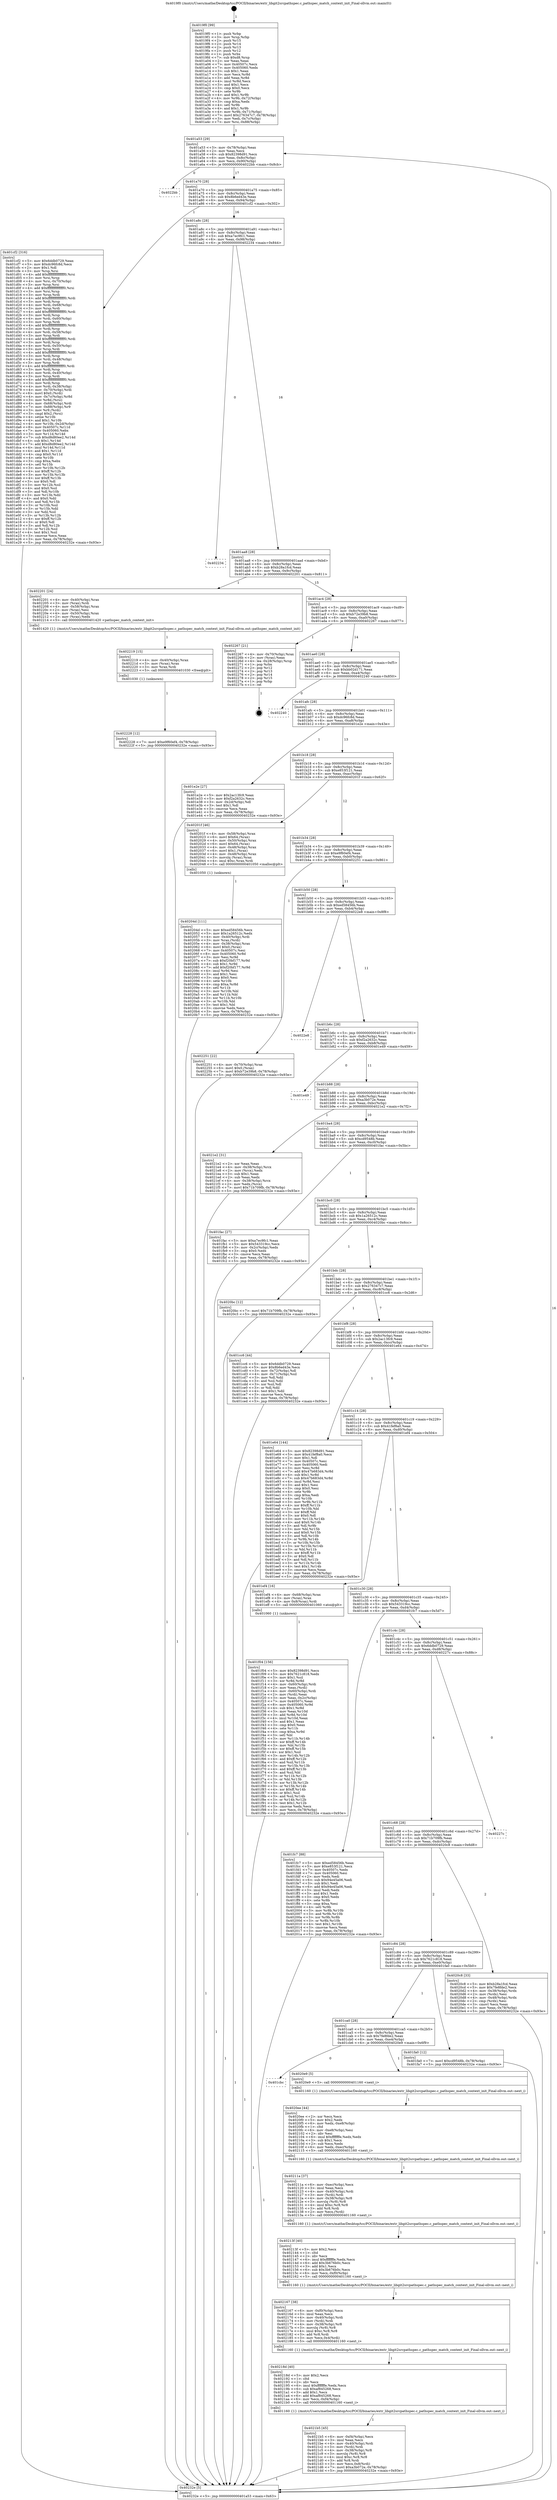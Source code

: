 digraph "0x4019f0" {
  label = "0x4019f0 (/mnt/c/Users/mathe/Desktop/tcc/POCII/binaries/extr_libgit2srcpathspec.c_pathspec_match_context_init_Final-ollvm.out::main(0))"
  labelloc = "t"
  node[shape=record]

  Entry [label="",width=0.3,height=0.3,shape=circle,fillcolor=black,style=filled]
  "0x401a53" [label="{
     0x401a53 [29]\l
     | [instrs]\l
     &nbsp;&nbsp;0x401a53 \<+3\>: mov -0x78(%rbp),%eax\l
     &nbsp;&nbsp;0x401a56 \<+2\>: mov %eax,%ecx\l
     &nbsp;&nbsp;0x401a58 \<+6\>: sub $0x82398d91,%ecx\l
     &nbsp;&nbsp;0x401a5e \<+6\>: mov %eax,-0x8c(%rbp)\l
     &nbsp;&nbsp;0x401a64 \<+6\>: mov %ecx,-0x90(%rbp)\l
     &nbsp;&nbsp;0x401a6a \<+6\>: je 00000000004022bb \<main+0x8cb\>\l
  }"]
  "0x4022bb" [label="{
     0x4022bb\l
  }", style=dashed]
  "0x401a70" [label="{
     0x401a70 [28]\l
     | [instrs]\l
     &nbsp;&nbsp;0x401a70 \<+5\>: jmp 0000000000401a75 \<main+0x85\>\l
     &nbsp;&nbsp;0x401a75 \<+6\>: mov -0x8c(%rbp),%eax\l
     &nbsp;&nbsp;0x401a7b \<+5\>: sub $0x8b6ed43e,%eax\l
     &nbsp;&nbsp;0x401a80 \<+6\>: mov %eax,-0x94(%rbp)\l
     &nbsp;&nbsp;0x401a86 \<+6\>: je 0000000000401cf2 \<main+0x302\>\l
  }"]
  Exit [label="",width=0.3,height=0.3,shape=circle,fillcolor=black,style=filled,peripheries=2]
  "0x401cf2" [label="{
     0x401cf2 [316]\l
     | [instrs]\l
     &nbsp;&nbsp;0x401cf2 \<+5\>: mov $0x6ddb0729,%eax\l
     &nbsp;&nbsp;0x401cf7 \<+5\>: mov $0xdc96fc8d,%ecx\l
     &nbsp;&nbsp;0x401cfc \<+2\>: mov $0x1,%dl\l
     &nbsp;&nbsp;0x401cfe \<+3\>: mov %rsp,%rsi\l
     &nbsp;&nbsp;0x401d01 \<+4\>: add $0xfffffffffffffff0,%rsi\l
     &nbsp;&nbsp;0x401d05 \<+3\>: mov %rsi,%rsp\l
     &nbsp;&nbsp;0x401d08 \<+4\>: mov %rsi,-0x70(%rbp)\l
     &nbsp;&nbsp;0x401d0c \<+3\>: mov %rsp,%rsi\l
     &nbsp;&nbsp;0x401d0f \<+4\>: add $0xfffffffffffffff0,%rsi\l
     &nbsp;&nbsp;0x401d13 \<+3\>: mov %rsi,%rsp\l
     &nbsp;&nbsp;0x401d16 \<+3\>: mov %rsp,%rdi\l
     &nbsp;&nbsp;0x401d19 \<+4\>: add $0xfffffffffffffff0,%rdi\l
     &nbsp;&nbsp;0x401d1d \<+3\>: mov %rdi,%rsp\l
     &nbsp;&nbsp;0x401d20 \<+4\>: mov %rdi,-0x68(%rbp)\l
     &nbsp;&nbsp;0x401d24 \<+3\>: mov %rsp,%rdi\l
     &nbsp;&nbsp;0x401d27 \<+4\>: add $0xfffffffffffffff0,%rdi\l
     &nbsp;&nbsp;0x401d2b \<+3\>: mov %rdi,%rsp\l
     &nbsp;&nbsp;0x401d2e \<+4\>: mov %rdi,-0x60(%rbp)\l
     &nbsp;&nbsp;0x401d32 \<+3\>: mov %rsp,%rdi\l
     &nbsp;&nbsp;0x401d35 \<+4\>: add $0xfffffffffffffff0,%rdi\l
     &nbsp;&nbsp;0x401d39 \<+3\>: mov %rdi,%rsp\l
     &nbsp;&nbsp;0x401d3c \<+4\>: mov %rdi,-0x58(%rbp)\l
     &nbsp;&nbsp;0x401d40 \<+3\>: mov %rsp,%rdi\l
     &nbsp;&nbsp;0x401d43 \<+4\>: add $0xfffffffffffffff0,%rdi\l
     &nbsp;&nbsp;0x401d47 \<+3\>: mov %rdi,%rsp\l
     &nbsp;&nbsp;0x401d4a \<+4\>: mov %rdi,-0x50(%rbp)\l
     &nbsp;&nbsp;0x401d4e \<+3\>: mov %rsp,%rdi\l
     &nbsp;&nbsp;0x401d51 \<+4\>: add $0xfffffffffffffff0,%rdi\l
     &nbsp;&nbsp;0x401d55 \<+3\>: mov %rdi,%rsp\l
     &nbsp;&nbsp;0x401d58 \<+4\>: mov %rdi,-0x48(%rbp)\l
     &nbsp;&nbsp;0x401d5c \<+3\>: mov %rsp,%rdi\l
     &nbsp;&nbsp;0x401d5f \<+4\>: add $0xfffffffffffffff0,%rdi\l
     &nbsp;&nbsp;0x401d63 \<+3\>: mov %rdi,%rsp\l
     &nbsp;&nbsp;0x401d66 \<+4\>: mov %rdi,-0x40(%rbp)\l
     &nbsp;&nbsp;0x401d6a \<+3\>: mov %rsp,%rdi\l
     &nbsp;&nbsp;0x401d6d \<+4\>: add $0xfffffffffffffff0,%rdi\l
     &nbsp;&nbsp;0x401d71 \<+3\>: mov %rdi,%rsp\l
     &nbsp;&nbsp;0x401d74 \<+4\>: mov %rdi,-0x38(%rbp)\l
     &nbsp;&nbsp;0x401d78 \<+4\>: mov -0x70(%rbp),%rdi\l
     &nbsp;&nbsp;0x401d7c \<+6\>: movl $0x0,(%rdi)\l
     &nbsp;&nbsp;0x401d82 \<+4\>: mov -0x7c(%rbp),%r8d\l
     &nbsp;&nbsp;0x401d86 \<+3\>: mov %r8d,(%rsi)\l
     &nbsp;&nbsp;0x401d89 \<+4\>: mov -0x68(%rbp),%rdi\l
     &nbsp;&nbsp;0x401d8d \<+7\>: mov -0x88(%rbp),%r9\l
     &nbsp;&nbsp;0x401d94 \<+3\>: mov %r9,(%rdi)\l
     &nbsp;&nbsp;0x401d97 \<+3\>: cmpl $0x2,(%rsi)\l
     &nbsp;&nbsp;0x401d9a \<+4\>: setne %r10b\l
     &nbsp;&nbsp;0x401d9e \<+4\>: and $0x1,%r10b\l
     &nbsp;&nbsp;0x401da2 \<+4\>: mov %r10b,-0x2d(%rbp)\l
     &nbsp;&nbsp;0x401da6 \<+8\>: mov 0x40507c,%r11d\l
     &nbsp;&nbsp;0x401dae \<+7\>: mov 0x405060,%ebx\l
     &nbsp;&nbsp;0x401db5 \<+3\>: mov %r11d,%r14d\l
     &nbsp;&nbsp;0x401db8 \<+7\>: sub $0xd8d80ee2,%r14d\l
     &nbsp;&nbsp;0x401dbf \<+4\>: sub $0x1,%r14d\l
     &nbsp;&nbsp;0x401dc3 \<+7\>: add $0xd8d80ee2,%r14d\l
     &nbsp;&nbsp;0x401dca \<+4\>: imul %r14d,%r11d\l
     &nbsp;&nbsp;0x401dce \<+4\>: and $0x1,%r11d\l
     &nbsp;&nbsp;0x401dd2 \<+4\>: cmp $0x0,%r11d\l
     &nbsp;&nbsp;0x401dd6 \<+4\>: sete %r10b\l
     &nbsp;&nbsp;0x401dda \<+3\>: cmp $0xa,%ebx\l
     &nbsp;&nbsp;0x401ddd \<+4\>: setl %r15b\l
     &nbsp;&nbsp;0x401de1 \<+3\>: mov %r10b,%r12b\l
     &nbsp;&nbsp;0x401de4 \<+4\>: xor $0xff,%r12b\l
     &nbsp;&nbsp;0x401de8 \<+3\>: mov %r15b,%r13b\l
     &nbsp;&nbsp;0x401deb \<+4\>: xor $0xff,%r13b\l
     &nbsp;&nbsp;0x401def \<+3\>: xor $0x0,%dl\l
     &nbsp;&nbsp;0x401df2 \<+3\>: mov %r12b,%sil\l
     &nbsp;&nbsp;0x401df5 \<+4\>: and $0x0,%sil\l
     &nbsp;&nbsp;0x401df9 \<+3\>: and %dl,%r10b\l
     &nbsp;&nbsp;0x401dfc \<+3\>: mov %r13b,%dil\l
     &nbsp;&nbsp;0x401dff \<+4\>: and $0x0,%dil\l
     &nbsp;&nbsp;0x401e03 \<+3\>: and %dl,%r15b\l
     &nbsp;&nbsp;0x401e06 \<+3\>: or %r10b,%sil\l
     &nbsp;&nbsp;0x401e09 \<+3\>: or %r15b,%dil\l
     &nbsp;&nbsp;0x401e0c \<+3\>: xor %dil,%sil\l
     &nbsp;&nbsp;0x401e0f \<+3\>: or %r13b,%r12b\l
     &nbsp;&nbsp;0x401e12 \<+4\>: xor $0xff,%r12b\l
     &nbsp;&nbsp;0x401e16 \<+3\>: or $0x0,%dl\l
     &nbsp;&nbsp;0x401e19 \<+3\>: and %dl,%r12b\l
     &nbsp;&nbsp;0x401e1c \<+3\>: or %r12b,%sil\l
     &nbsp;&nbsp;0x401e1f \<+4\>: test $0x1,%sil\l
     &nbsp;&nbsp;0x401e23 \<+3\>: cmovne %ecx,%eax\l
     &nbsp;&nbsp;0x401e26 \<+3\>: mov %eax,-0x78(%rbp)\l
     &nbsp;&nbsp;0x401e29 \<+5\>: jmp 000000000040232e \<main+0x93e\>\l
  }"]
  "0x401a8c" [label="{
     0x401a8c [28]\l
     | [instrs]\l
     &nbsp;&nbsp;0x401a8c \<+5\>: jmp 0000000000401a91 \<main+0xa1\>\l
     &nbsp;&nbsp;0x401a91 \<+6\>: mov -0x8c(%rbp),%eax\l
     &nbsp;&nbsp;0x401a97 \<+5\>: sub $0xa7ec9fc1,%eax\l
     &nbsp;&nbsp;0x401a9c \<+6\>: mov %eax,-0x98(%rbp)\l
     &nbsp;&nbsp;0x401aa2 \<+6\>: je 0000000000402234 \<main+0x844\>\l
  }"]
  "0x402228" [label="{
     0x402228 [12]\l
     | [instrs]\l
     &nbsp;&nbsp;0x402228 \<+7\>: movl $0xe9f60ef4,-0x78(%rbp)\l
     &nbsp;&nbsp;0x40222f \<+5\>: jmp 000000000040232e \<main+0x93e\>\l
  }"]
  "0x402234" [label="{
     0x402234\l
  }", style=dashed]
  "0x401aa8" [label="{
     0x401aa8 [28]\l
     | [instrs]\l
     &nbsp;&nbsp;0x401aa8 \<+5\>: jmp 0000000000401aad \<main+0xbd\>\l
     &nbsp;&nbsp;0x401aad \<+6\>: mov -0x8c(%rbp),%eax\l
     &nbsp;&nbsp;0x401ab3 \<+5\>: sub $0xb28a1fcd,%eax\l
     &nbsp;&nbsp;0x401ab8 \<+6\>: mov %eax,-0x9c(%rbp)\l
     &nbsp;&nbsp;0x401abe \<+6\>: je 0000000000402201 \<main+0x811\>\l
  }"]
  "0x402219" [label="{
     0x402219 [15]\l
     | [instrs]\l
     &nbsp;&nbsp;0x402219 \<+4\>: mov -0x40(%rbp),%rax\l
     &nbsp;&nbsp;0x40221d \<+3\>: mov (%rax),%rax\l
     &nbsp;&nbsp;0x402220 \<+3\>: mov %rax,%rdi\l
     &nbsp;&nbsp;0x402223 \<+5\>: call 0000000000401030 \<free@plt\>\l
     | [calls]\l
     &nbsp;&nbsp;0x401030 \{1\} (unknown)\l
  }"]
  "0x402201" [label="{
     0x402201 [24]\l
     | [instrs]\l
     &nbsp;&nbsp;0x402201 \<+4\>: mov -0x40(%rbp),%rax\l
     &nbsp;&nbsp;0x402205 \<+3\>: mov (%rax),%rdi\l
     &nbsp;&nbsp;0x402208 \<+4\>: mov -0x58(%rbp),%rax\l
     &nbsp;&nbsp;0x40220c \<+2\>: mov (%rax),%esi\l
     &nbsp;&nbsp;0x40220e \<+4\>: mov -0x50(%rbp),%rax\l
     &nbsp;&nbsp;0x402212 \<+2\>: mov (%rax),%edx\l
     &nbsp;&nbsp;0x402214 \<+5\>: call 0000000000401420 \<pathspec_match_context_init\>\l
     | [calls]\l
     &nbsp;&nbsp;0x401420 \{1\} (/mnt/c/Users/mathe/Desktop/tcc/POCII/binaries/extr_libgit2srcpathspec.c_pathspec_match_context_init_Final-ollvm.out::pathspec_match_context_init)\l
  }"]
  "0x401ac4" [label="{
     0x401ac4 [28]\l
     | [instrs]\l
     &nbsp;&nbsp;0x401ac4 \<+5\>: jmp 0000000000401ac9 \<main+0xd9\>\l
     &nbsp;&nbsp;0x401ac9 \<+6\>: mov -0x8c(%rbp),%eax\l
     &nbsp;&nbsp;0x401acf \<+5\>: sub $0xb72e39b8,%eax\l
     &nbsp;&nbsp;0x401ad4 \<+6\>: mov %eax,-0xa0(%rbp)\l
     &nbsp;&nbsp;0x401ada \<+6\>: je 0000000000402267 \<main+0x877\>\l
  }"]
  "0x4021b5" [label="{
     0x4021b5 [45]\l
     | [instrs]\l
     &nbsp;&nbsp;0x4021b5 \<+6\>: mov -0xf4(%rbp),%ecx\l
     &nbsp;&nbsp;0x4021bb \<+3\>: imul %eax,%ecx\l
     &nbsp;&nbsp;0x4021be \<+4\>: mov -0x40(%rbp),%rdi\l
     &nbsp;&nbsp;0x4021c2 \<+3\>: mov (%rdi),%rdi\l
     &nbsp;&nbsp;0x4021c5 \<+4\>: mov -0x38(%rbp),%r8\l
     &nbsp;&nbsp;0x4021c9 \<+3\>: movslq (%r8),%r8\l
     &nbsp;&nbsp;0x4021cc \<+4\>: imul $0xc,%r8,%r8\l
     &nbsp;&nbsp;0x4021d0 \<+3\>: add %r8,%rdi\l
     &nbsp;&nbsp;0x4021d3 \<+3\>: mov %ecx,0x8(%rdi)\l
     &nbsp;&nbsp;0x4021d6 \<+7\>: movl $0xa3b072e,-0x78(%rbp)\l
     &nbsp;&nbsp;0x4021dd \<+5\>: jmp 000000000040232e \<main+0x93e\>\l
  }"]
  "0x402267" [label="{
     0x402267 [21]\l
     | [instrs]\l
     &nbsp;&nbsp;0x402267 \<+4\>: mov -0x70(%rbp),%rax\l
     &nbsp;&nbsp;0x40226b \<+2\>: mov (%rax),%eax\l
     &nbsp;&nbsp;0x40226d \<+4\>: lea -0x28(%rbp),%rsp\l
     &nbsp;&nbsp;0x402271 \<+1\>: pop %rbx\l
     &nbsp;&nbsp;0x402272 \<+2\>: pop %r12\l
     &nbsp;&nbsp;0x402274 \<+2\>: pop %r13\l
     &nbsp;&nbsp;0x402276 \<+2\>: pop %r14\l
     &nbsp;&nbsp;0x402278 \<+2\>: pop %r15\l
     &nbsp;&nbsp;0x40227a \<+1\>: pop %rbp\l
     &nbsp;&nbsp;0x40227b \<+1\>: ret\l
  }"]
  "0x401ae0" [label="{
     0x401ae0 [28]\l
     | [instrs]\l
     &nbsp;&nbsp;0x401ae0 \<+5\>: jmp 0000000000401ae5 \<main+0xf5\>\l
     &nbsp;&nbsp;0x401ae5 \<+6\>: mov -0x8c(%rbp),%eax\l
     &nbsp;&nbsp;0x401aeb \<+5\>: sub $0xbb02d171,%eax\l
     &nbsp;&nbsp;0x401af0 \<+6\>: mov %eax,-0xa4(%rbp)\l
     &nbsp;&nbsp;0x401af6 \<+6\>: je 0000000000402240 \<main+0x850\>\l
  }"]
  "0x40218d" [label="{
     0x40218d [40]\l
     | [instrs]\l
     &nbsp;&nbsp;0x40218d \<+5\>: mov $0x2,%ecx\l
     &nbsp;&nbsp;0x402192 \<+1\>: cltd\l
     &nbsp;&nbsp;0x402193 \<+2\>: idiv %ecx\l
     &nbsp;&nbsp;0x402195 \<+6\>: imul $0xfffffffe,%edx,%ecx\l
     &nbsp;&nbsp;0x40219b \<+6\>: sub $0xaf845268,%ecx\l
     &nbsp;&nbsp;0x4021a1 \<+3\>: add $0x1,%ecx\l
     &nbsp;&nbsp;0x4021a4 \<+6\>: add $0xaf845268,%ecx\l
     &nbsp;&nbsp;0x4021aa \<+6\>: mov %ecx,-0xf4(%rbp)\l
     &nbsp;&nbsp;0x4021b0 \<+5\>: call 0000000000401160 \<next_i\>\l
     | [calls]\l
     &nbsp;&nbsp;0x401160 \{1\} (/mnt/c/Users/mathe/Desktop/tcc/POCII/binaries/extr_libgit2srcpathspec.c_pathspec_match_context_init_Final-ollvm.out::next_i)\l
  }"]
  "0x402240" [label="{
     0x402240\l
  }", style=dashed]
  "0x401afc" [label="{
     0x401afc [28]\l
     | [instrs]\l
     &nbsp;&nbsp;0x401afc \<+5\>: jmp 0000000000401b01 \<main+0x111\>\l
     &nbsp;&nbsp;0x401b01 \<+6\>: mov -0x8c(%rbp),%eax\l
     &nbsp;&nbsp;0x401b07 \<+5\>: sub $0xdc96fc8d,%eax\l
     &nbsp;&nbsp;0x401b0c \<+6\>: mov %eax,-0xa8(%rbp)\l
     &nbsp;&nbsp;0x401b12 \<+6\>: je 0000000000401e2e \<main+0x43e\>\l
  }"]
  "0x402167" [label="{
     0x402167 [38]\l
     | [instrs]\l
     &nbsp;&nbsp;0x402167 \<+6\>: mov -0xf0(%rbp),%ecx\l
     &nbsp;&nbsp;0x40216d \<+3\>: imul %eax,%ecx\l
     &nbsp;&nbsp;0x402170 \<+4\>: mov -0x40(%rbp),%rdi\l
     &nbsp;&nbsp;0x402174 \<+3\>: mov (%rdi),%rdi\l
     &nbsp;&nbsp;0x402177 \<+4\>: mov -0x38(%rbp),%r8\l
     &nbsp;&nbsp;0x40217b \<+3\>: movslq (%r8),%r8\l
     &nbsp;&nbsp;0x40217e \<+4\>: imul $0xc,%r8,%r8\l
     &nbsp;&nbsp;0x402182 \<+3\>: add %r8,%rdi\l
     &nbsp;&nbsp;0x402185 \<+3\>: mov %ecx,0x4(%rdi)\l
     &nbsp;&nbsp;0x402188 \<+5\>: call 0000000000401160 \<next_i\>\l
     | [calls]\l
     &nbsp;&nbsp;0x401160 \{1\} (/mnt/c/Users/mathe/Desktop/tcc/POCII/binaries/extr_libgit2srcpathspec.c_pathspec_match_context_init_Final-ollvm.out::next_i)\l
  }"]
  "0x401e2e" [label="{
     0x401e2e [27]\l
     | [instrs]\l
     &nbsp;&nbsp;0x401e2e \<+5\>: mov $0x2ac13fc9,%eax\l
     &nbsp;&nbsp;0x401e33 \<+5\>: mov $0xf2a2632c,%ecx\l
     &nbsp;&nbsp;0x401e38 \<+3\>: mov -0x2d(%rbp),%dl\l
     &nbsp;&nbsp;0x401e3b \<+3\>: test $0x1,%dl\l
     &nbsp;&nbsp;0x401e3e \<+3\>: cmovne %ecx,%eax\l
     &nbsp;&nbsp;0x401e41 \<+3\>: mov %eax,-0x78(%rbp)\l
     &nbsp;&nbsp;0x401e44 \<+5\>: jmp 000000000040232e \<main+0x93e\>\l
  }"]
  "0x401b18" [label="{
     0x401b18 [28]\l
     | [instrs]\l
     &nbsp;&nbsp;0x401b18 \<+5\>: jmp 0000000000401b1d \<main+0x12d\>\l
     &nbsp;&nbsp;0x401b1d \<+6\>: mov -0x8c(%rbp),%eax\l
     &nbsp;&nbsp;0x401b23 \<+5\>: sub $0xe853f121,%eax\l
     &nbsp;&nbsp;0x401b28 \<+6\>: mov %eax,-0xac(%rbp)\l
     &nbsp;&nbsp;0x401b2e \<+6\>: je 000000000040201f \<main+0x62f\>\l
  }"]
  "0x40213f" [label="{
     0x40213f [40]\l
     | [instrs]\l
     &nbsp;&nbsp;0x40213f \<+5\>: mov $0x2,%ecx\l
     &nbsp;&nbsp;0x402144 \<+1\>: cltd\l
     &nbsp;&nbsp;0x402145 \<+2\>: idiv %ecx\l
     &nbsp;&nbsp;0x402147 \<+6\>: imul $0xfffffffe,%edx,%ecx\l
     &nbsp;&nbsp;0x40214d \<+6\>: add $0x3b676b0c,%ecx\l
     &nbsp;&nbsp;0x402153 \<+3\>: add $0x1,%ecx\l
     &nbsp;&nbsp;0x402156 \<+6\>: sub $0x3b676b0c,%ecx\l
     &nbsp;&nbsp;0x40215c \<+6\>: mov %ecx,-0xf0(%rbp)\l
     &nbsp;&nbsp;0x402162 \<+5\>: call 0000000000401160 \<next_i\>\l
     | [calls]\l
     &nbsp;&nbsp;0x401160 \{1\} (/mnt/c/Users/mathe/Desktop/tcc/POCII/binaries/extr_libgit2srcpathspec.c_pathspec_match_context_init_Final-ollvm.out::next_i)\l
  }"]
  "0x40201f" [label="{
     0x40201f [46]\l
     | [instrs]\l
     &nbsp;&nbsp;0x40201f \<+4\>: mov -0x58(%rbp),%rax\l
     &nbsp;&nbsp;0x402023 \<+6\>: movl $0x64,(%rax)\l
     &nbsp;&nbsp;0x402029 \<+4\>: mov -0x50(%rbp),%rax\l
     &nbsp;&nbsp;0x40202d \<+6\>: movl $0x64,(%rax)\l
     &nbsp;&nbsp;0x402033 \<+4\>: mov -0x48(%rbp),%rax\l
     &nbsp;&nbsp;0x402037 \<+6\>: movl $0x1,(%rax)\l
     &nbsp;&nbsp;0x40203d \<+4\>: mov -0x48(%rbp),%rax\l
     &nbsp;&nbsp;0x402041 \<+3\>: movslq (%rax),%rax\l
     &nbsp;&nbsp;0x402044 \<+4\>: imul $0xc,%rax,%rdi\l
     &nbsp;&nbsp;0x402048 \<+5\>: call 0000000000401050 \<malloc@plt\>\l
     | [calls]\l
     &nbsp;&nbsp;0x401050 \{1\} (unknown)\l
  }"]
  "0x401b34" [label="{
     0x401b34 [28]\l
     | [instrs]\l
     &nbsp;&nbsp;0x401b34 \<+5\>: jmp 0000000000401b39 \<main+0x149\>\l
     &nbsp;&nbsp;0x401b39 \<+6\>: mov -0x8c(%rbp),%eax\l
     &nbsp;&nbsp;0x401b3f \<+5\>: sub $0xe9f60ef4,%eax\l
     &nbsp;&nbsp;0x401b44 \<+6\>: mov %eax,-0xb0(%rbp)\l
     &nbsp;&nbsp;0x401b4a \<+6\>: je 0000000000402251 \<main+0x861\>\l
  }"]
  "0x40211a" [label="{
     0x40211a [37]\l
     | [instrs]\l
     &nbsp;&nbsp;0x40211a \<+6\>: mov -0xec(%rbp),%ecx\l
     &nbsp;&nbsp;0x402120 \<+3\>: imul %eax,%ecx\l
     &nbsp;&nbsp;0x402123 \<+4\>: mov -0x40(%rbp),%rdi\l
     &nbsp;&nbsp;0x402127 \<+3\>: mov (%rdi),%rdi\l
     &nbsp;&nbsp;0x40212a \<+4\>: mov -0x38(%rbp),%r8\l
     &nbsp;&nbsp;0x40212e \<+3\>: movslq (%r8),%r8\l
     &nbsp;&nbsp;0x402131 \<+4\>: imul $0xc,%r8,%r8\l
     &nbsp;&nbsp;0x402135 \<+3\>: add %r8,%rdi\l
     &nbsp;&nbsp;0x402138 \<+2\>: mov %ecx,(%rdi)\l
     &nbsp;&nbsp;0x40213a \<+5\>: call 0000000000401160 \<next_i\>\l
     | [calls]\l
     &nbsp;&nbsp;0x401160 \{1\} (/mnt/c/Users/mathe/Desktop/tcc/POCII/binaries/extr_libgit2srcpathspec.c_pathspec_match_context_init_Final-ollvm.out::next_i)\l
  }"]
  "0x402251" [label="{
     0x402251 [22]\l
     | [instrs]\l
     &nbsp;&nbsp;0x402251 \<+4\>: mov -0x70(%rbp),%rax\l
     &nbsp;&nbsp;0x402255 \<+6\>: movl $0x0,(%rax)\l
     &nbsp;&nbsp;0x40225b \<+7\>: movl $0xb72e39b8,-0x78(%rbp)\l
     &nbsp;&nbsp;0x402262 \<+5\>: jmp 000000000040232e \<main+0x93e\>\l
  }"]
  "0x401b50" [label="{
     0x401b50 [28]\l
     | [instrs]\l
     &nbsp;&nbsp;0x401b50 \<+5\>: jmp 0000000000401b55 \<main+0x165\>\l
     &nbsp;&nbsp;0x401b55 \<+6\>: mov -0x8c(%rbp),%eax\l
     &nbsp;&nbsp;0x401b5b \<+5\>: sub $0xed58456b,%eax\l
     &nbsp;&nbsp;0x401b60 \<+6\>: mov %eax,-0xb4(%rbp)\l
     &nbsp;&nbsp;0x401b66 \<+6\>: je 00000000004022e8 \<main+0x8f8\>\l
  }"]
  "0x4020ee" [label="{
     0x4020ee [44]\l
     | [instrs]\l
     &nbsp;&nbsp;0x4020ee \<+2\>: xor %ecx,%ecx\l
     &nbsp;&nbsp;0x4020f0 \<+5\>: mov $0x2,%edx\l
     &nbsp;&nbsp;0x4020f5 \<+6\>: mov %edx,-0xe8(%rbp)\l
     &nbsp;&nbsp;0x4020fb \<+1\>: cltd\l
     &nbsp;&nbsp;0x4020fc \<+6\>: mov -0xe8(%rbp),%esi\l
     &nbsp;&nbsp;0x402102 \<+2\>: idiv %esi\l
     &nbsp;&nbsp;0x402104 \<+6\>: imul $0xfffffffe,%edx,%edx\l
     &nbsp;&nbsp;0x40210a \<+3\>: sub $0x1,%ecx\l
     &nbsp;&nbsp;0x40210d \<+2\>: sub %ecx,%edx\l
     &nbsp;&nbsp;0x40210f \<+6\>: mov %edx,-0xec(%rbp)\l
     &nbsp;&nbsp;0x402115 \<+5\>: call 0000000000401160 \<next_i\>\l
     | [calls]\l
     &nbsp;&nbsp;0x401160 \{1\} (/mnt/c/Users/mathe/Desktop/tcc/POCII/binaries/extr_libgit2srcpathspec.c_pathspec_match_context_init_Final-ollvm.out::next_i)\l
  }"]
  "0x4022e8" [label="{
     0x4022e8\l
  }", style=dashed]
  "0x401b6c" [label="{
     0x401b6c [28]\l
     | [instrs]\l
     &nbsp;&nbsp;0x401b6c \<+5\>: jmp 0000000000401b71 \<main+0x181\>\l
     &nbsp;&nbsp;0x401b71 \<+6\>: mov -0x8c(%rbp),%eax\l
     &nbsp;&nbsp;0x401b77 \<+5\>: sub $0xf2a2632c,%eax\l
     &nbsp;&nbsp;0x401b7c \<+6\>: mov %eax,-0xb8(%rbp)\l
     &nbsp;&nbsp;0x401b82 \<+6\>: je 0000000000401e49 \<main+0x459\>\l
  }"]
  "0x401cbc" [label="{
     0x401cbc\l
  }", style=dashed]
  "0x401e49" [label="{
     0x401e49\l
  }", style=dashed]
  "0x401b88" [label="{
     0x401b88 [28]\l
     | [instrs]\l
     &nbsp;&nbsp;0x401b88 \<+5\>: jmp 0000000000401b8d \<main+0x19d\>\l
     &nbsp;&nbsp;0x401b8d \<+6\>: mov -0x8c(%rbp),%eax\l
     &nbsp;&nbsp;0x401b93 \<+5\>: sub $0xa3b072e,%eax\l
     &nbsp;&nbsp;0x401b98 \<+6\>: mov %eax,-0xbc(%rbp)\l
     &nbsp;&nbsp;0x401b9e \<+6\>: je 00000000004021e2 \<main+0x7f2\>\l
  }"]
  "0x4020e9" [label="{
     0x4020e9 [5]\l
     | [instrs]\l
     &nbsp;&nbsp;0x4020e9 \<+5\>: call 0000000000401160 \<next_i\>\l
     | [calls]\l
     &nbsp;&nbsp;0x401160 \{1\} (/mnt/c/Users/mathe/Desktop/tcc/POCII/binaries/extr_libgit2srcpathspec.c_pathspec_match_context_init_Final-ollvm.out::next_i)\l
  }"]
  "0x4021e2" [label="{
     0x4021e2 [31]\l
     | [instrs]\l
     &nbsp;&nbsp;0x4021e2 \<+2\>: xor %eax,%eax\l
     &nbsp;&nbsp;0x4021e4 \<+4\>: mov -0x38(%rbp),%rcx\l
     &nbsp;&nbsp;0x4021e8 \<+2\>: mov (%rcx),%edx\l
     &nbsp;&nbsp;0x4021ea \<+3\>: sub $0x1,%eax\l
     &nbsp;&nbsp;0x4021ed \<+2\>: sub %eax,%edx\l
     &nbsp;&nbsp;0x4021ef \<+4\>: mov -0x38(%rbp),%rcx\l
     &nbsp;&nbsp;0x4021f3 \<+2\>: mov %edx,(%rcx)\l
     &nbsp;&nbsp;0x4021f5 \<+7\>: movl $0x71b709fb,-0x78(%rbp)\l
     &nbsp;&nbsp;0x4021fc \<+5\>: jmp 000000000040232e \<main+0x93e\>\l
  }"]
  "0x401ba4" [label="{
     0x401ba4 [28]\l
     | [instrs]\l
     &nbsp;&nbsp;0x401ba4 \<+5\>: jmp 0000000000401ba9 \<main+0x1b9\>\l
     &nbsp;&nbsp;0x401ba9 \<+6\>: mov -0x8c(%rbp),%eax\l
     &nbsp;&nbsp;0x401baf \<+5\>: sub $0xcd9548b,%eax\l
     &nbsp;&nbsp;0x401bb4 \<+6\>: mov %eax,-0xc0(%rbp)\l
     &nbsp;&nbsp;0x401bba \<+6\>: je 0000000000401fac \<main+0x5bc\>\l
  }"]
  "0x40204d" [label="{
     0x40204d [111]\l
     | [instrs]\l
     &nbsp;&nbsp;0x40204d \<+5\>: mov $0xed58456b,%ecx\l
     &nbsp;&nbsp;0x402052 \<+5\>: mov $0x1a26512c,%edx\l
     &nbsp;&nbsp;0x402057 \<+4\>: mov -0x40(%rbp),%rdi\l
     &nbsp;&nbsp;0x40205b \<+3\>: mov %rax,(%rdi)\l
     &nbsp;&nbsp;0x40205e \<+4\>: mov -0x38(%rbp),%rax\l
     &nbsp;&nbsp;0x402062 \<+6\>: movl $0x0,(%rax)\l
     &nbsp;&nbsp;0x402068 \<+7\>: mov 0x40507c,%esi\l
     &nbsp;&nbsp;0x40206f \<+8\>: mov 0x405060,%r8d\l
     &nbsp;&nbsp;0x402077 \<+3\>: mov %esi,%r9d\l
     &nbsp;&nbsp;0x40207a \<+7\>: sub $0xf20bf177,%r9d\l
     &nbsp;&nbsp;0x402081 \<+4\>: sub $0x1,%r9d\l
     &nbsp;&nbsp;0x402085 \<+7\>: add $0xf20bf177,%r9d\l
     &nbsp;&nbsp;0x40208c \<+4\>: imul %r9d,%esi\l
     &nbsp;&nbsp;0x402090 \<+3\>: and $0x1,%esi\l
     &nbsp;&nbsp;0x402093 \<+3\>: cmp $0x0,%esi\l
     &nbsp;&nbsp;0x402096 \<+4\>: sete %r10b\l
     &nbsp;&nbsp;0x40209a \<+4\>: cmp $0xa,%r8d\l
     &nbsp;&nbsp;0x40209e \<+4\>: setl %r11b\l
     &nbsp;&nbsp;0x4020a2 \<+3\>: mov %r10b,%bl\l
     &nbsp;&nbsp;0x4020a5 \<+3\>: and %r11b,%bl\l
     &nbsp;&nbsp;0x4020a8 \<+3\>: xor %r11b,%r10b\l
     &nbsp;&nbsp;0x4020ab \<+3\>: or %r10b,%bl\l
     &nbsp;&nbsp;0x4020ae \<+3\>: test $0x1,%bl\l
     &nbsp;&nbsp;0x4020b1 \<+3\>: cmovne %edx,%ecx\l
     &nbsp;&nbsp;0x4020b4 \<+3\>: mov %ecx,-0x78(%rbp)\l
     &nbsp;&nbsp;0x4020b7 \<+5\>: jmp 000000000040232e \<main+0x93e\>\l
  }"]
  "0x401fac" [label="{
     0x401fac [27]\l
     | [instrs]\l
     &nbsp;&nbsp;0x401fac \<+5\>: mov $0xa7ec9fc1,%eax\l
     &nbsp;&nbsp;0x401fb1 \<+5\>: mov $0x543319cc,%ecx\l
     &nbsp;&nbsp;0x401fb6 \<+3\>: mov -0x2c(%rbp),%edx\l
     &nbsp;&nbsp;0x401fb9 \<+3\>: cmp $0x0,%edx\l
     &nbsp;&nbsp;0x401fbc \<+3\>: cmove %ecx,%eax\l
     &nbsp;&nbsp;0x401fbf \<+3\>: mov %eax,-0x78(%rbp)\l
     &nbsp;&nbsp;0x401fc2 \<+5\>: jmp 000000000040232e \<main+0x93e\>\l
  }"]
  "0x401bc0" [label="{
     0x401bc0 [28]\l
     | [instrs]\l
     &nbsp;&nbsp;0x401bc0 \<+5\>: jmp 0000000000401bc5 \<main+0x1d5\>\l
     &nbsp;&nbsp;0x401bc5 \<+6\>: mov -0x8c(%rbp),%eax\l
     &nbsp;&nbsp;0x401bcb \<+5\>: sub $0x1a26512c,%eax\l
     &nbsp;&nbsp;0x401bd0 \<+6\>: mov %eax,-0xc4(%rbp)\l
     &nbsp;&nbsp;0x401bd6 \<+6\>: je 00000000004020bc \<main+0x6cc\>\l
  }"]
  "0x401ca0" [label="{
     0x401ca0 [28]\l
     | [instrs]\l
     &nbsp;&nbsp;0x401ca0 \<+5\>: jmp 0000000000401ca5 \<main+0x2b5\>\l
     &nbsp;&nbsp;0x401ca5 \<+6\>: mov -0x8c(%rbp),%eax\l
     &nbsp;&nbsp;0x401cab \<+5\>: sub $0x7fe8fde2,%eax\l
     &nbsp;&nbsp;0x401cb0 \<+6\>: mov %eax,-0xe4(%rbp)\l
     &nbsp;&nbsp;0x401cb6 \<+6\>: je 00000000004020e9 \<main+0x6f9\>\l
  }"]
  "0x4020bc" [label="{
     0x4020bc [12]\l
     | [instrs]\l
     &nbsp;&nbsp;0x4020bc \<+7\>: movl $0x71b709fb,-0x78(%rbp)\l
     &nbsp;&nbsp;0x4020c3 \<+5\>: jmp 000000000040232e \<main+0x93e\>\l
  }"]
  "0x401bdc" [label="{
     0x401bdc [28]\l
     | [instrs]\l
     &nbsp;&nbsp;0x401bdc \<+5\>: jmp 0000000000401be1 \<main+0x1f1\>\l
     &nbsp;&nbsp;0x401be1 \<+6\>: mov -0x8c(%rbp),%eax\l
     &nbsp;&nbsp;0x401be7 \<+5\>: sub $0x276347c7,%eax\l
     &nbsp;&nbsp;0x401bec \<+6\>: mov %eax,-0xc8(%rbp)\l
     &nbsp;&nbsp;0x401bf2 \<+6\>: je 0000000000401cc6 \<main+0x2d6\>\l
  }"]
  "0x401fa0" [label="{
     0x401fa0 [12]\l
     | [instrs]\l
     &nbsp;&nbsp;0x401fa0 \<+7\>: movl $0xcd9548b,-0x78(%rbp)\l
     &nbsp;&nbsp;0x401fa7 \<+5\>: jmp 000000000040232e \<main+0x93e\>\l
  }"]
  "0x401cc6" [label="{
     0x401cc6 [44]\l
     | [instrs]\l
     &nbsp;&nbsp;0x401cc6 \<+5\>: mov $0x6ddb0729,%eax\l
     &nbsp;&nbsp;0x401ccb \<+5\>: mov $0x8b6ed43e,%ecx\l
     &nbsp;&nbsp;0x401cd0 \<+3\>: mov -0x72(%rbp),%dl\l
     &nbsp;&nbsp;0x401cd3 \<+4\>: mov -0x71(%rbp),%sil\l
     &nbsp;&nbsp;0x401cd7 \<+3\>: mov %dl,%dil\l
     &nbsp;&nbsp;0x401cda \<+3\>: and %sil,%dil\l
     &nbsp;&nbsp;0x401cdd \<+3\>: xor %sil,%dl\l
     &nbsp;&nbsp;0x401ce0 \<+3\>: or %dl,%dil\l
     &nbsp;&nbsp;0x401ce3 \<+4\>: test $0x1,%dil\l
     &nbsp;&nbsp;0x401ce7 \<+3\>: cmovne %ecx,%eax\l
     &nbsp;&nbsp;0x401cea \<+3\>: mov %eax,-0x78(%rbp)\l
     &nbsp;&nbsp;0x401ced \<+5\>: jmp 000000000040232e \<main+0x93e\>\l
  }"]
  "0x401bf8" [label="{
     0x401bf8 [28]\l
     | [instrs]\l
     &nbsp;&nbsp;0x401bf8 \<+5\>: jmp 0000000000401bfd \<main+0x20d\>\l
     &nbsp;&nbsp;0x401bfd \<+6\>: mov -0x8c(%rbp),%eax\l
     &nbsp;&nbsp;0x401c03 \<+5\>: sub $0x2ac13fc9,%eax\l
     &nbsp;&nbsp;0x401c08 \<+6\>: mov %eax,-0xcc(%rbp)\l
     &nbsp;&nbsp;0x401c0e \<+6\>: je 0000000000401e64 \<main+0x474\>\l
  }"]
  "0x40232e" [label="{
     0x40232e [5]\l
     | [instrs]\l
     &nbsp;&nbsp;0x40232e \<+5\>: jmp 0000000000401a53 \<main+0x63\>\l
  }"]
  "0x4019f0" [label="{
     0x4019f0 [99]\l
     | [instrs]\l
     &nbsp;&nbsp;0x4019f0 \<+1\>: push %rbp\l
     &nbsp;&nbsp;0x4019f1 \<+3\>: mov %rsp,%rbp\l
     &nbsp;&nbsp;0x4019f4 \<+2\>: push %r15\l
     &nbsp;&nbsp;0x4019f6 \<+2\>: push %r14\l
     &nbsp;&nbsp;0x4019f8 \<+2\>: push %r13\l
     &nbsp;&nbsp;0x4019fa \<+2\>: push %r12\l
     &nbsp;&nbsp;0x4019fc \<+1\>: push %rbx\l
     &nbsp;&nbsp;0x4019fd \<+7\>: sub $0xd8,%rsp\l
     &nbsp;&nbsp;0x401a04 \<+2\>: xor %eax,%eax\l
     &nbsp;&nbsp;0x401a06 \<+7\>: mov 0x40507c,%ecx\l
     &nbsp;&nbsp;0x401a0d \<+7\>: mov 0x405060,%edx\l
     &nbsp;&nbsp;0x401a14 \<+3\>: sub $0x1,%eax\l
     &nbsp;&nbsp;0x401a17 \<+3\>: mov %ecx,%r8d\l
     &nbsp;&nbsp;0x401a1a \<+3\>: add %eax,%r8d\l
     &nbsp;&nbsp;0x401a1d \<+4\>: imul %r8d,%ecx\l
     &nbsp;&nbsp;0x401a21 \<+3\>: and $0x1,%ecx\l
     &nbsp;&nbsp;0x401a24 \<+3\>: cmp $0x0,%ecx\l
     &nbsp;&nbsp;0x401a27 \<+4\>: sete %r9b\l
     &nbsp;&nbsp;0x401a2b \<+4\>: and $0x1,%r9b\l
     &nbsp;&nbsp;0x401a2f \<+4\>: mov %r9b,-0x72(%rbp)\l
     &nbsp;&nbsp;0x401a33 \<+3\>: cmp $0xa,%edx\l
     &nbsp;&nbsp;0x401a36 \<+4\>: setl %r9b\l
     &nbsp;&nbsp;0x401a3a \<+4\>: and $0x1,%r9b\l
     &nbsp;&nbsp;0x401a3e \<+4\>: mov %r9b,-0x71(%rbp)\l
     &nbsp;&nbsp;0x401a42 \<+7\>: movl $0x276347c7,-0x78(%rbp)\l
     &nbsp;&nbsp;0x401a49 \<+3\>: mov %edi,-0x7c(%rbp)\l
     &nbsp;&nbsp;0x401a4c \<+7\>: mov %rsi,-0x88(%rbp)\l
  }"]
  "0x401c84" [label="{
     0x401c84 [28]\l
     | [instrs]\l
     &nbsp;&nbsp;0x401c84 \<+5\>: jmp 0000000000401c89 \<main+0x299\>\l
     &nbsp;&nbsp;0x401c89 \<+6\>: mov -0x8c(%rbp),%eax\l
     &nbsp;&nbsp;0x401c8f \<+5\>: sub $0x7621c818,%eax\l
     &nbsp;&nbsp;0x401c94 \<+6\>: mov %eax,-0xe0(%rbp)\l
     &nbsp;&nbsp;0x401c9a \<+6\>: je 0000000000401fa0 \<main+0x5b0\>\l
  }"]
  "0x4020c8" [label="{
     0x4020c8 [33]\l
     | [instrs]\l
     &nbsp;&nbsp;0x4020c8 \<+5\>: mov $0xb28a1fcd,%eax\l
     &nbsp;&nbsp;0x4020cd \<+5\>: mov $0x7fe8fde2,%ecx\l
     &nbsp;&nbsp;0x4020d2 \<+4\>: mov -0x38(%rbp),%rdx\l
     &nbsp;&nbsp;0x4020d6 \<+2\>: mov (%rdx),%esi\l
     &nbsp;&nbsp;0x4020d8 \<+4\>: mov -0x48(%rbp),%rdx\l
     &nbsp;&nbsp;0x4020dc \<+2\>: cmp (%rdx),%esi\l
     &nbsp;&nbsp;0x4020de \<+3\>: cmovl %ecx,%eax\l
     &nbsp;&nbsp;0x4020e1 \<+3\>: mov %eax,-0x78(%rbp)\l
     &nbsp;&nbsp;0x4020e4 \<+5\>: jmp 000000000040232e \<main+0x93e\>\l
  }"]
  "0x401e64" [label="{
     0x401e64 [144]\l
     | [instrs]\l
     &nbsp;&nbsp;0x401e64 \<+5\>: mov $0x82398d91,%eax\l
     &nbsp;&nbsp;0x401e69 \<+5\>: mov $0x41fef8a0,%ecx\l
     &nbsp;&nbsp;0x401e6e \<+2\>: mov $0x1,%dl\l
     &nbsp;&nbsp;0x401e70 \<+7\>: mov 0x40507c,%esi\l
     &nbsp;&nbsp;0x401e77 \<+7\>: mov 0x405060,%edi\l
     &nbsp;&nbsp;0x401e7e \<+3\>: mov %esi,%r8d\l
     &nbsp;&nbsp;0x401e81 \<+7\>: add $0x47b683d4,%r8d\l
     &nbsp;&nbsp;0x401e88 \<+4\>: sub $0x1,%r8d\l
     &nbsp;&nbsp;0x401e8c \<+7\>: sub $0x47b683d4,%r8d\l
     &nbsp;&nbsp;0x401e93 \<+4\>: imul %r8d,%esi\l
     &nbsp;&nbsp;0x401e97 \<+3\>: and $0x1,%esi\l
     &nbsp;&nbsp;0x401e9a \<+3\>: cmp $0x0,%esi\l
     &nbsp;&nbsp;0x401e9d \<+4\>: sete %r9b\l
     &nbsp;&nbsp;0x401ea1 \<+3\>: cmp $0xa,%edi\l
     &nbsp;&nbsp;0x401ea4 \<+4\>: setl %r10b\l
     &nbsp;&nbsp;0x401ea8 \<+3\>: mov %r9b,%r11b\l
     &nbsp;&nbsp;0x401eab \<+4\>: xor $0xff,%r11b\l
     &nbsp;&nbsp;0x401eaf \<+3\>: mov %r10b,%bl\l
     &nbsp;&nbsp;0x401eb2 \<+3\>: xor $0xff,%bl\l
     &nbsp;&nbsp;0x401eb5 \<+3\>: xor $0x0,%dl\l
     &nbsp;&nbsp;0x401eb8 \<+3\>: mov %r11b,%r14b\l
     &nbsp;&nbsp;0x401ebb \<+4\>: and $0x0,%r14b\l
     &nbsp;&nbsp;0x401ebf \<+3\>: and %dl,%r9b\l
     &nbsp;&nbsp;0x401ec2 \<+3\>: mov %bl,%r15b\l
     &nbsp;&nbsp;0x401ec5 \<+4\>: and $0x0,%r15b\l
     &nbsp;&nbsp;0x401ec9 \<+3\>: and %dl,%r10b\l
     &nbsp;&nbsp;0x401ecc \<+3\>: or %r9b,%r14b\l
     &nbsp;&nbsp;0x401ecf \<+3\>: or %r10b,%r15b\l
     &nbsp;&nbsp;0x401ed2 \<+3\>: xor %r15b,%r14b\l
     &nbsp;&nbsp;0x401ed5 \<+3\>: or %bl,%r11b\l
     &nbsp;&nbsp;0x401ed8 \<+4\>: xor $0xff,%r11b\l
     &nbsp;&nbsp;0x401edc \<+3\>: or $0x0,%dl\l
     &nbsp;&nbsp;0x401edf \<+3\>: and %dl,%r11b\l
     &nbsp;&nbsp;0x401ee2 \<+3\>: or %r11b,%r14b\l
     &nbsp;&nbsp;0x401ee5 \<+4\>: test $0x1,%r14b\l
     &nbsp;&nbsp;0x401ee9 \<+3\>: cmovne %ecx,%eax\l
     &nbsp;&nbsp;0x401eec \<+3\>: mov %eax,-0x78(%rbp)\l
     &nbsp;&nbsp;0x401eef \<+5\>: jmp 000000000040232e \<main+0x93e\>\l
  }"]
  "0x401c14" [label="{
     0x401c14 [28]\l
     | [instrs]\l
     &nbsp;&nbsp;0x401c14 \<+5\>: jmp 0000000000401c19 \<main+0x229\>\l
     &nbsp;&nbsp;0x401c19 \<+6\>: mov -0x8c(%rbp),%eax\l
     &nbsp;&nbsp;0x401c1f \<+5\>: sub $0x41fef8a0,%eax\l
     &nbsp;&nbsp;0x401c24 \<+6\>: mov %eax,-0xd0(%rbp)\l
     &nbsp;&nbsp;0x401c2a \<+6\>: je 0000000000401ef4 \<main+0x504\>\l
  }"]
  "0x401c68" [label="{
     0x401c68 [28]\l
     | [instrs]\l
     &nbsp;&nbsp;0x401c68 \<+5\>: jmp 0000000000401c6d \<main+0x27d\>\l
     &nbsp;&nbsp;0x401c6d \<+6\>: mov -0x8c(%rbp),%eax\l
     &nbsp;&nbsp;0x401c73 \<+5\>: sub $0x71b709fb,%eax\l
     &nbsp;&nbsp;0x401c78 \<+6\>: mov %eax,-0xdc(%rbp)\l
     &nbsp;&nbsp;0x401c7e \<+6\>: je 00000000004020c8 \<main+0x6d8\>\l
  }"]
  "0x401ef4" [label="{
     0x401ef4 [16]\l
     | [instrs]\l
     &nbsp;&nbsp;0x401ef4 \<+4\>: mov -0x68(%rbp),%rax\l
     &nbsp;&nbsp;0x401ef8 \<+3\>: mov (%rax),%rax\l
     &nbsp;&nbsp;0x401efb \<+4\>: mov 0x8(%rax),%rdi\l
     &nbsp;&nbsp;0x401eff \<+5\>: call 0000000000401060 \<atoi@plt\>\l
     | [calls]\l
     &nbsp;&nbsp;0x401060 \{1\} (unknown)\l
  }"]
  "0x401c30" [label="{
     0x401c30 [28]\l
     | [instrs]\l
     &nbsp;&nbsp;0x401c30 \<+5\>: jmp 0000000000401c35 \<main+0x245\>\l
     &nbsp;&nbsp;0x401c35 \<+6\>: mov -0x8c(%rbp),%eax\l
     &nbsp;&nbsp;0x401c3b \<+5\>: sub $0x543319cc,%eax\l
     &nbsp;&nbsp;0x401c40 \<+6\>: mov %eax,-0xd4(%rbp)\l
     &nbsp;&nbsp;0x401c46 \<+6\>: je 0000000000401fc7 \<main+0x5d7\>\l
  }"]
  "0x401f04" [label="{
     0x401f04 [156]\l
     | [instrs]\l
     &nbsp;&nbsp;0x401f04 \<+5\>: mov $0x82398d91,%ecx\l
     &nbsp;&nbsp;0x401f09 \<+5\>: mov $0x7621c818,%edx\l
     &nbsp;&nbsp;0x401f0e \<+3\>: mov $0x1,%sil\l
     &nbsp;&nbsp;0x401f11 \<+3\>: xor %r8d,%r8d\l
     &nbsp;&nbsp;0x401f14 \<+4\>: mov -0x60(%rbp),%rdi\l
     &nbsp;&nbsp;0x401f18 \<+2\>: mov %eax,(%rdi)\l
     &nbsp;&nbsp;0x401f1a \<+4\>: mov -0x60(%rbp),%rdi\l
     &nbsp;&nbsp;0x401f1e \<+2\>: mov (%rdi),%eax\l
     &nbsp;&nbsp;0x401f20 \<+3\>: mov %eax,-0x2c(%rbp)\l
     &nbsp;&nbsp;0x401f23 \<+7\>: mov 0x40507c,%eax\l
     &nbsp;&nbsp;0x401f2a \<+8\>: mov 0x405060,%r9d\l
     &nbsp;&nbsp;0x401f32 \<+4\>: sub $0x1,%r8d\l
     &nbsp;&nbsp;0x401f36 \<+3\>: mov %eax,%r10d\l
     &nbsp;&nbsp;0x401f39 \<+3\>: add %r8d,%r10d\l
     &nbsp;&nbsp;0x401f3c \<+4\>: imul %r10d,%eax\l
     &nbsp;&nbsp;0x401f40 \<+3\>: and $0x1,%eax\l
     &nbsp;&nbsp;0x401f43 \<+3\>: cmp $0x0,%eax\l
     &nbsp;&nbsp;0x401f46 \<+4\>: sete %r11b\l
     &nbsp;&nbsp;0x401f4a \<+4\>: cmp $0xa,%r9d\l
     &nbsp;&nbsp;0x401f4e \<+3\>: setl %bl\l
     &nbsp;&nbsp;0x401f51 \<+3\>: mov %r11b,%r14b\l
     &nbsp;&nbsp;0x401f54 \<+4\>: xor $0xff,%r14b\l
     &nbsp;&nbsp;0x401f58 \<+3\>: mov %bl,%r15b\l
     &nbsp;&nbsp;0x401f5b \<+4\>: xor $0xff,%r15b\l
     &nbsp;&nbsp;0x401f5f \<+4\>: xor $0x1,%sil\l
     &nbsp;&nbsp;0x401f63 \<+3\>: mov %r14b,%r12b\l
     &nbsp;&nbsp;0x401f66 \<+4\>: and $0xff,%r12b\l
     &nbsp;&nbsp;0x401f6a \<+3\>: and %sil,%r11b\l
     &nbsp;&nbsp;0x401f6d \<+3\>: mov %r15b,%r13b\l
     &nbsp;&nbsp;0x401f70 \<+4\>: and $0xff,%r13b\l
     &nbsp;&nbsp;0x401f74 \<+3\>: and %sil,%bl\l
     &nbsp;&nbsp;0x401f77 \<+3\>: or %r11b,%r12b\l
     &nbsp;&nbsp;0x401f7a \<+3\>: or %bl,%r13b\l
     &nbsp;&nbsp;0x401f7d \<+3\>: xor %r13b,%r12b\l
     &nbsp;&nbsp;0x401f80 \<+3\>: or %r15b,%r14b\l
     &nbsp;&nbsp;0x401f83 \<+4\>: xor $0xff,%r14b\l
     &nbsp;&nbsp;0x401f87 \<+4\>: or $0x1,%sil\l
     &nbsp;&nbsp;0x401f8b \<+3\>: and %sil,%r14b\l
     &nbsp;&nbsp;0x401f8e \<+3\>: or %r14b,%r12b\l
     &nbsp;&nbsp;0x401f91 \<+4\>: test $0x1,%r12b\l
     &nbsp;&nbsp;0x401f95 \<+3\>: cmovne %edx,%ecx\l
     &nbsp;&nbsp;0x401f98 \<+3\>: mov %ecx,-0x78(%rbp)\l
     &nbsp;&nbsp;0x401f9b \<+5\>: jmp 000000000040232e \<main+0x93e\>\l
  }"]
  "0x40227c" [label="{
     0x40227c\l
  }", style=dashed]
  "0x401fc7" [label="{
     0x401fc7 [88]\l
     | [instrs]\l
     &nbsp;&nbsp;0x401fc7 \<+5\>: mov $0xed58456b,%eax\l
     &nbsp;&nbsp;0x401fcc \<+5\>: mov $0xe853f121,%ecx\l
     &nbsp;&nbsp;0x401fd1 \<+7\>: mov 0x40507c,%edx\l
     &nbsp;&nbsp;0x401fd8 \<+7\>: mov 0x405060,%esi\l
     &nbsp;&nbsp;0x401fdf \<+2\>: mov %edx,%edi\l
     &nbsp;&nbsp;0x401fe1 \<+6\>: sub $0x94e45a06,%edi\l
     &nbsp;&nbsp;0x401fe7 \<+3\>: sub $0x1,%edi\l
     &nbsp;&nbsp;0x401fea \<+6\>: add $0x94e45a06,%edi\l
     &nbsp;&nbsp;0x401ff0 \<+3\>: imul %edi,%edx\l
     &nbsp;&nbsp;0x401ff3 \<+3\>: and $0x1,%edx\l
     &nbsp;&nbsp;0x401ff6 \<+3\>: cmp $0x0,%edx\l
     &nbsp;&nbsp;0x401ff9 \<+4\>: sete %r8b\l
     &nbsp;&nbsp;0x401ffd \<+3\>: cmp $0xa,%esi\l
     &nbsp;&nbsp;0x402000 \<+4\>: setl %r9b\l
     &nbsp;&nbsp;0x402004 \<+3\>: mov %r8b,%r10b\l
     &nbsp;&nbsp;0x402007 \<+3\>: and %r9b,%r10b\l
     &nbsp;&nbsp;0x40200a \<+3\>: xor %r9b,%r8b\l
     &nbsp;&nbsp;0x40200d \<+3\>: or %r8b,%r10b\l
     &nbsp;&nbsp;0x402010 \<+4\>: test $0x1,%r10b\l
     &nbsp;&nbsp;0x402014 \<+3\>: cmovne %ecx,%eax\l
     &nbsp;&nbsp;0x402017 \<+3\>: mov %eax,-0x78(%rbp)\l
     &nbsp;&nbsp;0x40201a \<+5\>: jmp 000000000040232e \<main+0x93e\>\l
  }"]
  "0x401c4c" [label="{
     0x401c4c [28]\l
     | [instrs]\l
     &nbsp;&nbsp;0x401c4c \<+5\>: jmp 0000000000401c51 \<main+0x261\>\l
     &nbsp;&nbsp;0x401c51 \<+6\>: mov -0x8c(%rbp),%eax\l
     &nbsp;&nbsp;0x401c57 \<+5\>: sub $0x6ddb0729,%eax\l
     &nbsp;&nbsp;0x401c5c \<+6\>: mov %eax,-0xd8(%rbp)\l
     &nbsp;&nbsp;0x401c62 \<+6\>: je 000000000040227c \<main+0x88c\>\l
  }"]
  Entry -> "0x4019f0" [label=" 1"]
  "0x401a53" -> "0x4022bb" [label=" 0"]
  "0x401a53" -> "0x401a70" [label=" 17"]
  "0x402267" -> Exit [label=" 1"]
  "0x401a70" -> "0x401cf2" [label=" 1"]
  "0x401a70" -> "0x401a8c" [label=" 16"]
  "0x402251" -> "0x40232e" [label=" 1"]
  "0x401a8c" -> "0x402234" [label=" 0"]
  "0x401a8c" -> "0x401aa8" [label=" 16"]
  "0x402228" -> "0x40232e" [label=" 1"]
  "0x401aa8" -> "0x402201" [label=" 1"]
  "0x401aa8" -> "0x401ac4" [label=" 15"]
  "0x402219" -> "0x402228" [label=" 1"]
  "0x401ac4" -> "0x402267" [label=" 1"]
  "0x401ac4" -> "0x401ae0" [label=" 14"]
  "0x402201" -> "0x402219" [label=" 1"]
  "0x401ae0" -> "0x402240" [label=" 0"]
  "0x401ae0" -> "0x401afc" [label=" 14"]
  "0x4021e2" -> "0x40232e" [label=" 1"]
  "0x401afc" -> "0x401e2e" [label=" 1"]
  "0x401afc" -> "0x401b18" [label=" 13"]
  "0x4021b5" -> "0x40232e" [label=" 1"]
  "0x401b18" -> "0x40201f" [label=" 1"]
  "0x401b18" -> "0x401b34" [label=" 12"]
  "0x40218d" -> "0x4021b5" [label=" 1"]
  "0x401b34" -> "0x402251" [label=" 1"]
  "0x401b34" -> "0x401b50" [label=" 11"]
  "0x402167" -> "0x40218d" [label=" 1"]
  "0x401b50" -> "0x4022e8" [label=" 0"]
  "0x401b50" -> "0x401b6c" [label=" 11"]
  "0x40213f" -> "0x402167" [label=" 1"]
  "0x401b6c" -> "0x401e49" [label=" 0"]
  "0x401b6c" -> "0x401b88" [label=" 11"]
  "0x40211a" -> "0x40213f" [label=" 1"]
  "0x401b88" -> "0x4021e2" [label=" 1"]
  "0x401b88" -> "0x401ba4" [label=" 10"]
  "0x4020ee" -> "0x40211a" [label=" 1"]
  "0x401ba4" -> "0x401fac" [label=" 1"]
  "0x401ba4" -> "0x401bc0" [label=" 9"]
  "0x401ca0" -> "0x401cbc" [label=" 0"]
  "0x401bc0" -> "0x4020bc" [label=" 1"]
  "0x401bc0" -> "0x401bdc" [label=" 8"]
  "0x401ca0" -> "0x4020e9" [label=" 1"]
  "0x401bdc" -> "0x401cc6" [label=" 1"]
  "0x401bdc" -> "0x401bf8" [label=" 7"]
  "0x401cc6" -> "0x40232e" [label=" 1"]
  "0x4019f0" -> "0x401a53" [label=" 1"]
  "0x40232e" -> "0x401a53" [label=" 16"]
  "0x4020e9" -> "0x4020ee" [label=" 1"]
  "0x401cf2" -> "0x40232e" [label=" 1"]
  "0x401e2e" -> "0x40232e" [label=" 1"]
  "0x4020bc" -> "0x40232e" [label=" 1"]
  "0x401bf8" -> "0x401e64" [label=" 1"]
  "0x401bf8" -> "0x401c14" [label=" 6"]
  "0x401e64" -> "0x40232e" [label=" 1"]
  "0x40204d" -> "0x40232e" [label=" 1"]
  "0x401c14" -> "0x401ef4" [label=" 1"]
  "0x401c14" -> "0x401c30" [label=" 5"]
  "0x401ef4" -> "0x401f04" [label=" 1"]
  "0x401f04" -> "0x40232e" [label=" 1"]
  "0x401fc7" -> "0x40232e" [label=" 1"]
  "0x401c30" -> "0x401fc7" [label=" 1"]
  "0x401c30" -> "0x401c4c" [label=" 4"]
  "0x401fac" -> "0x40232e" [label=" 1"]
  "0x401c4c" -> "0x40227c" [label=" 0"]
  "0x401c4c" -> "0x401c68" [label=" 4"]
  "0x40201f" -> "0x40204d" [label=" 1"]
  "0x401c68" -> "0x4020c8" [label=" 2"]
  "0x401c68" -> "0x401c84" [label=" 2"]
  "0x4020c8" -> "0x40232e" [label=" 2"]
  "0x401c84" -> "0x401fa0" [label=" 1"]
  "0x401c84" -> "0x401ca0" [label=" 1"]
  "0x401fa0" -> "0x40232e" [label=" 1"]
}
